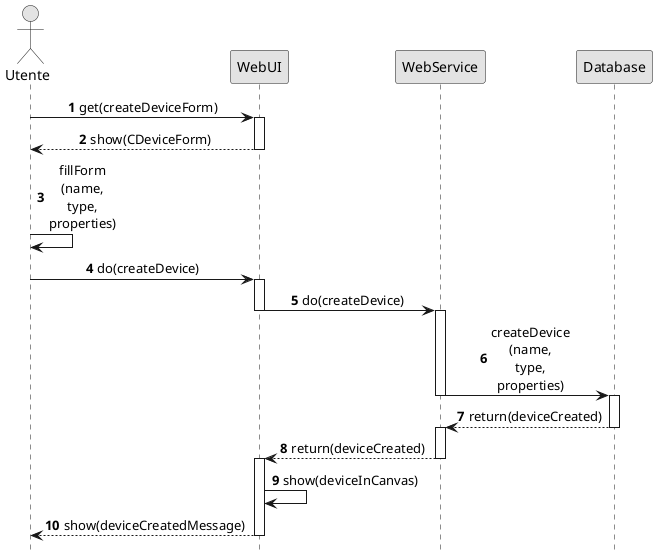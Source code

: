 
  ┌─┐
  ║"│
  └┬┘
  ┌┼┐
   │                            ┌─────┐                   ┌──────────┐                ┌────────┐
  ┌┴┐                           │WebUI│                   │WebService│                │Database│
Utente                          └──┬──┘                   └────┬─────┘                └───┬────┘
  │    1 get(createDeviceForm)    ┌┴┐                          │                          │
  │ ─────────────────────────────>│ │                          │                          │
  │                               │ │                          │                          │
  │      2 show(CDeviceForm)      │ │                          │                          │
  │ <─ ─ ─ ─ ─ ─ ─ ─ ─ ─ ─ ─ ─ ─ ─│ │                          │                          │
  │                               └┬┘                          │                          │
  │────┐                           │                           │                          │
  │    │ <b>3</b>                  │                           │                          │
  │<───┘ fillForm                  │                           │                          │
  │      (name,                    │                           │                          │
  │      type,                     │                           │                          │
  │      properties)               │                           │                          │
  │                                │                           │                          │
  │                                │                           │                          │
  │      4 do(createDevice)       ┌┴┐                          │                          │
  │ ─────────────────────────────>│ │                          │                          │
  │                               │ │                          │                          │
  │                               │ │    5 do(createDevice)    ┌┴┐                        │
  │                               │ │ ────────────────────────>│ │                        │
  │                               └┬┘                          │ │                        │
  │                                │                           │ │    6 createDevice     ┌┴┐
  │                                │                           │ │    (name,             │ │
  │                                │                           │ │    type,              │ │
  │                                │                           │ │    properties)        │ │
  │                                │                           │ │ ─────────────────────>│ │
  │                                │                           └┬┘                       │ │
  │                                │                           │ 7 return(deviceCreated) │ │
  │                                │                           │ <─ ─ ─ ─ ─ ─ ─ ─ ─ ─ ─ ─│ │
  │                                │                           │                         └┬┘
  │                               ┌┴┐  8 return(deviceCreated) │                          │
  │                               │ │ <─ ─ ─ ─ ─ ─ ─ ─ ─ ─ ─ ─ ─                          │
  │                               │ │                          │                          │
  │                               │ │────┐                     │                          │
  │                               │ │    │ <b>9</b>            │                          │
  │                               │ │<───┘ show(deviceInCanvas)│                          │
  │                               │ │                          │                          │
  │                               │ │                          │                          │
  │ 10 show(deviceCreatedMessage) │ │                          │                          │
  │ <─ ─ ─ ─ ─ ─ ─ ─ ─ ─ ─ ─ ─ ─ ─│ │                          │                          │
  │                               └┬┘                          │                          │

@startuml
hide footbox
autonumber

skinparam shadowing false
skinparam sequenceMessageAlign center
skinparam monochrome true

Actor Utente as u
Participant WebUI as ui
Participant WebService as ws
Participant Database as d
u -> ui : get(createDeviceForm)
activate ui
u <-- ui : show(CDeviceForm)
deactivate ui
u -> u : fillForm\n(name,\ntype,\nproperties)
u -> ui : do(createDevice)
activate ui
ui -> ws : do(createDevice)
deactivate ui
activate ws
ws -> d : createDevice\n(name,\ntype,\nproperties)
deactivate ws
activate d
ws <-- d : return(deviceCreated)
deactivate d
activate ws
ui <-- ws : return(deviceCreated)
deactivate ws
activate ui
ui -> ui : show(deviceInCanvas)
u <-- ui : show(deviceCreatedMessage)
deactivate ui
@enduml
